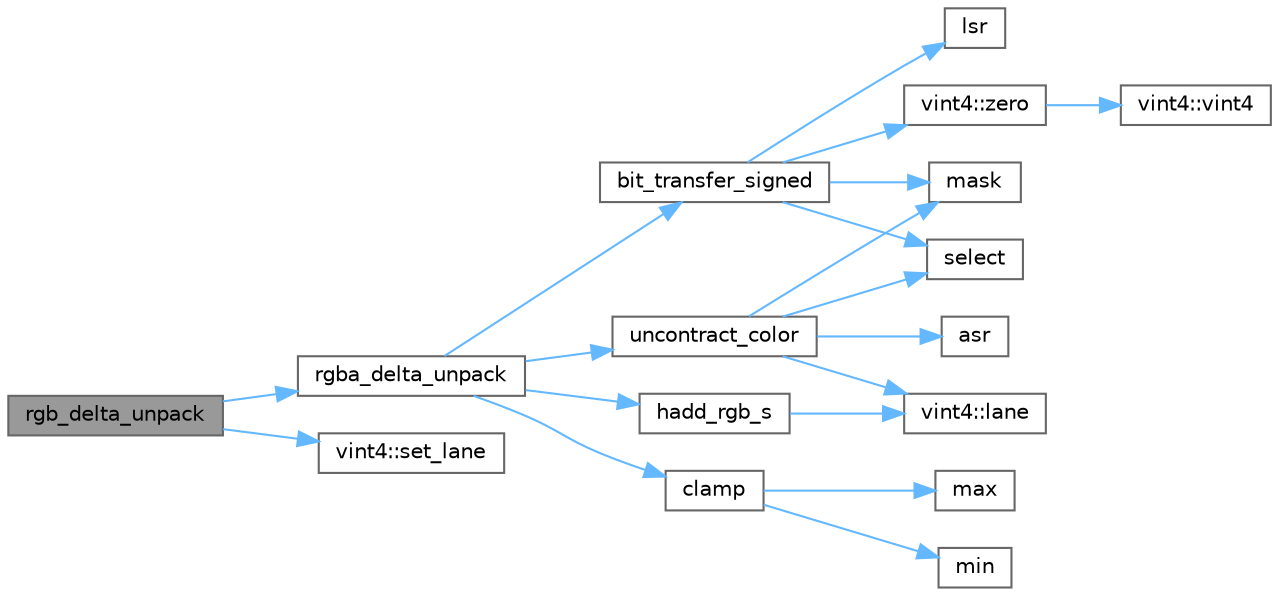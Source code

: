 digraph "rgb_delta_unpack"
{
 // LATEX_PDF_SIZE
  bgcolor="transparent";
  edge [fontname=Helvetica,fontsize=10,labelfontname=Helvetica,labelfontsize=10];
  node [fontname=Helvetica,fontsize=10,shape=box,height=0.2,width=0.4];
  rankdir="LR";
  Node1 [id="Node000001",label="rgb_delta_unpack",height=0.2,width=0.4,color="gray40", fillcolor="grey60", style="filled", fontcolor="black",tooltip="Unpack an LDR RGB color that uses delta encoding."];
  Node1 -> Node2 [id="edge1_Node000001_Node000002",color="steelblue1",style="solid",tooltip=" "];
  Node2 [id="Node000002",label="rgba_delta_unpack",height=0.2,width=0.4,color="grey40", fillcolor="white", style="filled",URL="$astcenc__color__unquantize_8cpp.html#abb9e5b31fe822e7e3ab0757f1989a321",tooltip="Unpack an LDR RGBA color that uses delta encoding."];
  Node2 -> Node3 [id="edge2_Node000002_Node000003",color="steelblue1",style="solid",tooltip=" "];
  Node3 [id="Node000003",label="bit_transfer_signed",height=0.2,width=0.4,color="grey40", fillcolor="white", style="filled",URL="$astcenc__vecmathlib__common__4_8h.html#acaab0374259bd298c1282e6a0b84bc8f",tooltip="Apply signed bit transfer."];
  Node3 -> Node4 [id="edge3_Node000003_Node000004",color="steelblue1",style="solid",tooltip=" "];
  Node4 [id="Node000004",label="lsr",height=0.2,width=0.4,color="grey40", fillcolor="white", style="filled",URL="$astcenc__vecmathlib__avx2__8_8h.html#a0a3a7d755cec1c73d0ce9c50b33bc207",tooltip="Logical shift right."];
  Node3 -> Node5 [id="edge4_Node000003_Node000005",color="steelblue1",style="solid",tooltip=" "];
  Node5 [id="Node000005",label="mask",height=0.2,width=0.4,color="grey40", fillcolor="white", style="filled",URL="$astcenc__vecmathlib__avx2__8_8h.html#ad922a3ed6098767968916265154b6f82",tooltip="Return a 8-bit mask code indicating mask status."];
  Node3 -> Node6 [id="edge5_Node000003_Node000006",color="steelblue1",style="solid",tooltip=" "];
  Node6 [id="Node000006",label="select",height=0.2,width=0.4,color="grey40", fillcolor="white", style="filled",URL="$astcenc__vecmathlib__avx2__8_8h.html#a844ab5b69b84569f033be33bf5fb9fbc",tooltip="Return lanes from b if cond is set, else a."];
  Node3 -> Node7 [id="edge6_Node000003_Node000007",color="steelblue1",style="solid",tooltip=" "];
  Node7 [id="Node000007",label="vint4::zero",height=0.2,width=0.4,color="grey40", fillcolor="white", style="filled",URL="$structvint4.html#a9dfa1c40a3c4dbc0858567dc629a80b8",tooltip="Factory that returns a vector of zeros."];
  Node7 -> Node8 [id="edge7_Node000007_Node000008",color="steelblue1",style="solid",tooltip=" "];
  Node8 [id="Node000008",label="vint4::vint4",height=0.2,width=0.4,color="grey40", fillcolor="white", style="filled",URL="$structvint4.html#a3315184e8bb4f0cf1ca8dcff1f57cdae",tooltip="Construct from zero-initialized value."];
  Node2 -> Node9 [id="edge8_Node000002_Node000009",color="steelblue1",style="solid",tooltip=" "];
  Node9 [id="Node000009",label="clamp",height=0.2,width=0.4,color="grey40", fillcolor="white", style="filled",URL="$astcenc__vecmathlib__avx2__8_8h.html#ae91c0bb0ebd82ed2a7fa7aa915f6e76e",tooltip="Return the clamped value between min and max."];
  Node9 -> Node10 [id="edge9_Node000009_Node000010",color="steelblue1",style="solid",tooltip=" "];
  Node10 [id="Node000010",label="max",height=0.2,width=0.4,color="grey40", fillcolor="white", style="filled",URL="$astcenc__vecmathlib__avx2__8_8h.html#aa162915c044e97cc1f6d630338761fd3",tooltip="Return the max vector of two vectors."];
  Node9 -> Node11 [id="edge10_Node000009_Node000011",color="steelblue1",style="solid",tooltip=" "];
  Node11 [id="Node000011",label="min",height=0.2,width=0.4,color="grey40", fillcolor="white", style="filled",URL="$astcenc__vecmathlib__avx2__8_8h.html#a165b3db4e7ced1551e1880a01a01150b",tooltip="Return the min vector of two vectors."];
  Node2 -> Node12 [id="edge11_Node000002_Node000012",color="steelblue1",style="solid",tooltip=" "];
  Node12 [id="Node000012",label="hadd_rgb_s",height=0.2,width=0.4,color="grey40", fillcolor="white", style="filled",URL="$astcenc__vecmathlib__common__4_8h.html#a48e833d0cfdf950b6bc3431fce00507e",tooltip="Return the horizontal sum of RGB vector lanes as a scalar."];
  Node12 -> Node13 [id="edge12_Node000012_Node000013",color="steelblue1",style="solid",tooltip=" "];
  Node13 [id="Node000013",label="vint4::lane",height=0.2,width=0.4,color="grey40", fillcolor="white", style="filled",URL="$structvint4.html#a01e3f7debf73dc6c757fa36d585c9d17",tooltip="Get the scalar from a single lane."];
  Node2 -> Node14 [id="edge13_Node000002_Node000014",color="steelblue1",style="solid",tooltip=" "];
  Node14 [id="Node000014",label="uncontract_color",height=0.2,width=0.4,color="grey40", fillcolor="white", style="filled",URL="$astcenc__color__unquantize_8cpp.html#a604a48c74e6d1c8476146b0955331344",tooltip="Functions for color unquantization."];
  Node14 -> Node15 [id="edge14_Node000014_Node000015",color="steelblue1",style="solid",tooltip=" "];
  Node15 [id="Node000015",label="asr",height=0.2,width=0.4,color="grey40", fillcolor="white", style="filled",URL="$astcenc__vecmathlib__avx2__8_8h.html#aff39374b256d568d084ba4fd2fed7819",tooltip="Arithmetic shift right."];
  Node14 -> Node13 [id="edge15_Node000014_Node000013",color="steelblue1",style="solid",tooltip=" "];
  Node14 -> Node5 [id="edge16_Node000014_Node000005",color="steelblue1",style="solid",tooltip=" "];
  Node14 -> Node6 [id="edge17_Node000014_Node000006",color="steelblue1",style="solid",tooltip=" "];
  Node1 -> Node16 [id="edge18_Node000001_Node000016",color="steelblue1",style="solid",tooltip=" "];
  Node16 [id="Node000016",label="vint4::set_lane",height=0.2,width=0.4,color="grey40", fillcolor="white", style="filled",URL="$structvint4.html#a1e438bb142ad09e372b0834acd0c0b68",tooltip="Set the scalar value of a single lane."];
}
